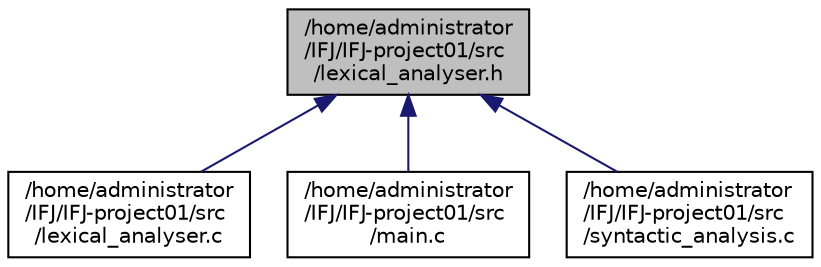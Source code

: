 digraph "/home/administrator/IFJ/IFJ-project01/src/lexical_analyser.h"
{
 // LATEX_PDF_SIZE
  edge [fontname="Helvetica",fontsize="10",labelfontname="Helvetica",labelfontsize="10"];
  node [fontname="Helvetica",fontsize="10",shape=record];
  Node1 [label="/home/administrator\l/IFJ/IFJ-project01/src\l/lexical_analyser.h",height=0.2,width=0.4,color="black", fillcolor="grey75", style="filled", fontcolor="black",tooltip=" "];
  Node1 -> Node2 [dir="back",color="midnightblue",fontsize="10",style="solid"];
  Node2 [label="/home/administrator\l/IFJ/IFJ-project01/src\l/lexical_analyser.c",height=0.2,width=0.4,color="black", fillcolor="white", style="filled",URL="$lexical__analyser_8c.html",tooltip=" "];
  Node1 -> Node3 [dir="back",color="midnightblue",fontsize="10",style="solid"];
  Node3 [label="/home/administrator\l/IFJ/IFJ-project01/src\l/main.c",height=0.2,width=0.4,color="black", fillcolor="white", style="filled",URL="$main_8c.html",tooltip=" "];
  Node1 -> Node4 [dir="back",color="midnightblue",fontsize="10",style="solid"];
  Node4 [label="/home/administrator\l/IFJ/IFJ-project01/src\l/syntactic_analysis.c",height=0.2,width=0.4,color="black", fillcolor="white", style="filled",URL="$syntactic__analysis_8c.html",tooltip=" "];
}
